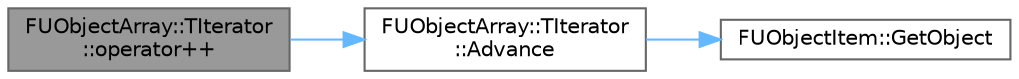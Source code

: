 digraph "FUObjectArray::TIterator::operator++"
{
 // INTERACTIVE_SVG=YES
 // LATEX_PDF_SIZE
  bgcolor="transparent";
  edge [fontname=Helvetica,fontsize=10,labelfontname=Helvetica,labelfontsize=10];
  node [fontname=Helvetica,fontsize=10,shape=box,height=0.2,width=0.4];
  rankdir="LR";
  Node1 [id="Node000001",label="FUObjectArray::TIterator\l::operator++",height=0.2,width=0.4,color="gray40", fillcolor="grey60", style="filled", fontcolor="black",tooltip="Iterator advance."];
  Node1 -> Node2 [id="edge1_Node000001_Node000002",color="steelblue1",style="solid",tooltip=" "];
  Node2 [id="Node000002",label="FUObjectArray::TIterator\l::Advance",height=0.2,width=0.4,color="grey40", fillcolor="white", style="filled",URL="$d2/d20/classFUObjectArray_1_1TIterator.html#a0c30097210cb2d10ec76a07cfab4abd0",tooltip="Iterator advance with ordinary name for clarity in subclasses."];
  Node2 -> Node3 [id="edge2_Node000002_Node000003",color="steelblue1",style="solid",tooltip=" "];
  Node3 [id="Node000003",label="FUObjectItem::GetObject",height=0.2,width=0.4,color="grey40", fillcolor="white", style="filled",URL="$dc/d55/structFUObjectItem.html#a6ab9a57b3b40356b00050a084a06904d",tooltip=" "];
}
